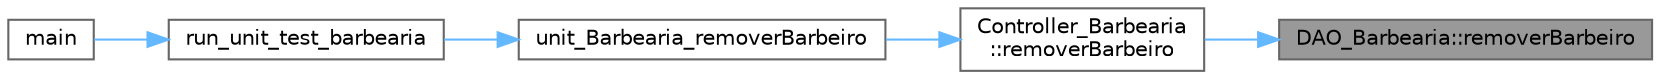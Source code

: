 digraph "DAO_Barbearia::removerBarbeiro"
{
 // LATEX_PDF_SIZE
  bgcolor="transparent";
  edge [fontname=Helvetica,fontsize=10,labelfontname=Helvetica,labelfontsize=10];
  node [fontname=Helvetica,fontsize=10,shape=box,height=0.2,width=0.4];
  rankdir="RL";
  Node1 [id="Node000001",label="DAO_Barbearia::removerBarbeiro",height=0.2,width=0.4,color="gray40", fillcolor="grey60", style="filled", fontcolor="black",tooltip="Remove um barbeiro da barbearia."];
  Node1 -> Node2 [id="edge1_Node000001_Node000002",dir="back",color="steelblue1",style="solid",tooltip=" "];
  Node2 [id="Node000002",label="Controller_Barbearia\l::removerBarbeiro",height=0.2,width=0.4,color="grey40", fillcolor="white", style="filled",URL="$class_controller___barbearia.html#ab6b23a5e89d88ff262214f81da61b56b",tooltip="Remove um barbeiro da barbearia."];
  Node2 -> Node3 [id="edge2_Node000002_Node000003",dir="back",color="steelblue1",style="solid",tooltip=" "];
  Node3 [id="Node000003",label="unit_Barbearia_removerBarbeiro",height=0.2,width=0.4,color="grey40", fillcolor="white", style="filled",URL="$unit__barbearia_8cpp.html#a932ed951d003fbfc763c8a3a18205a3a",tooltip=" "];
  Node3 -> Node4 [id="edge3_Node000003_Node000004",dir="back",color="steelblue1",style="solid",tooltip=" "];
  Node4 [id="Node000004",label="run_unit_test_barbearia",height=0.2,width=0.4,color="grey40", fillcolor="white", style="filled",URL="$unit__barbearia_8cpp.html#a2f665a11fa69c3619177d977abc52226",tooltip=" "];
  Node4 -> Node5 [id="edge4_Node000004_Node000005",dir="back",color="steelblue1",style="solid",tooltip=" "];
  Node5 [id="Node000005",label="main",height=0.2,width=0.4,color="grey40", fillcolor="white", style="filled",URL="$test_2unit_2main_8cpp.html#ae66f6b31b5ad750f1fe042a706a4e3d4",tooltip=" "];
}
